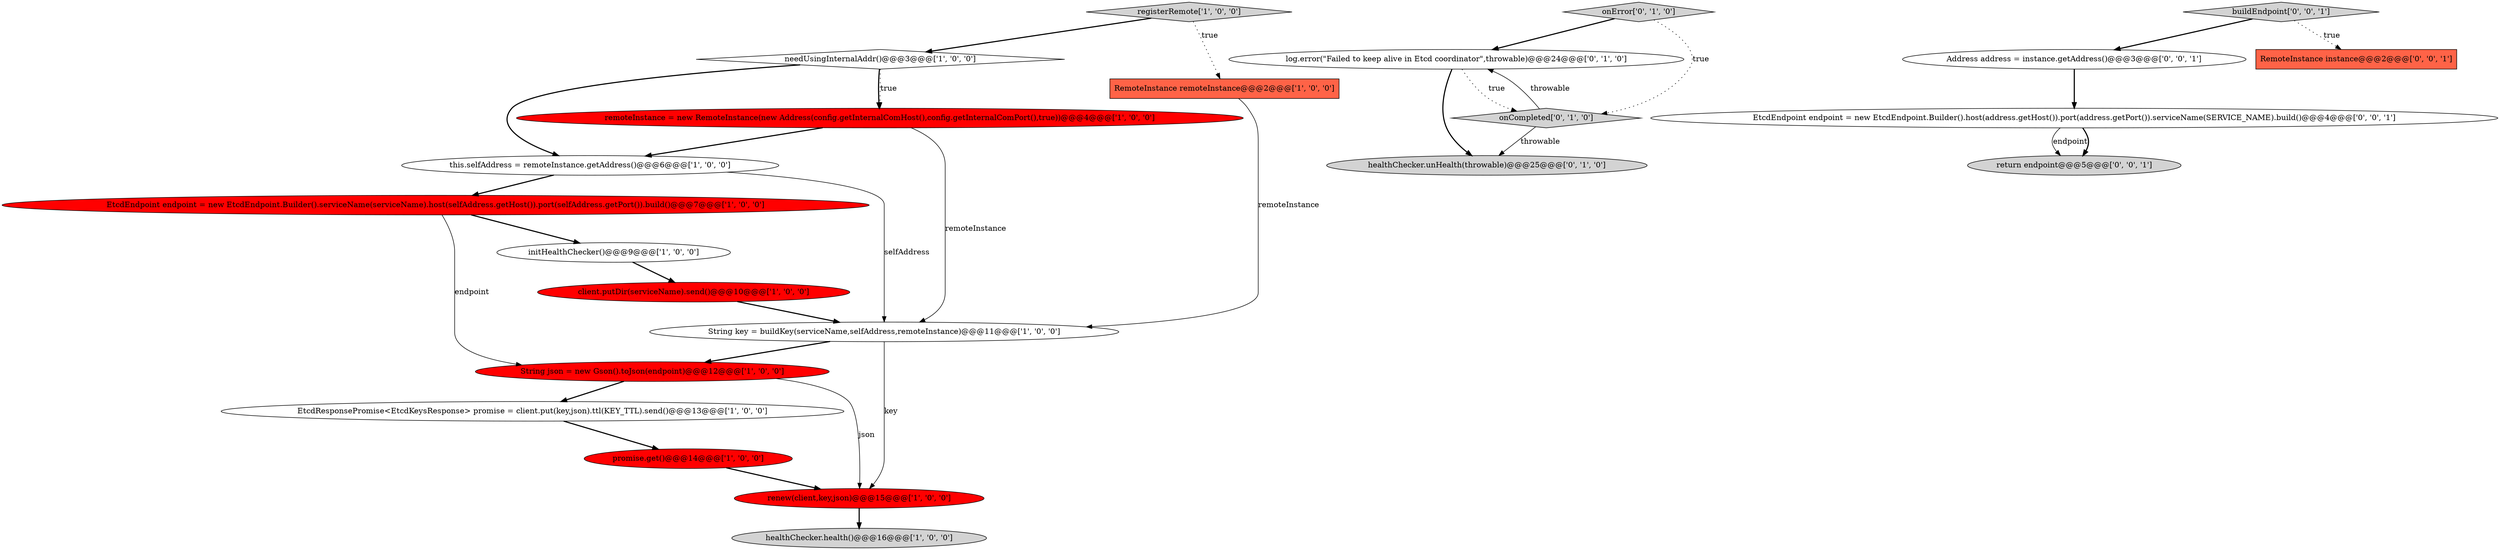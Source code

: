 digraph {
6 [style = filled, label = "renew(client,key,json)@@@15@@@['1', '0', '0']", fillcolor = red, shape = ellipse image = "AAA1AAABBB1BBB"];
4 [style = filled, label = "RemoteInstance remoteInstance@@@2@@@['1', '0', '0']", fillcolor = tomato, shape = box image = "AAA0AAABBB1BBB"];
15 [style = filled, label = "log.error(\"Failed to keep alive in Etcd coordinator\",throwable)@@@24@@@['0', '1', '0']", fillcolor = white, shape = ellipse image = "AAA0AAABBB2BBB"];
22 [style = filled, label = "EtcdEndpoint endpoint = new EtcdEndpoint.Builder().host(address.getHost()).port(address.getPort()).serviceName(SERVICE_NAME).build()@@@4@@@['0', '0', '1']", fillcolor = white, shape = ellipse image = "AAA0AAABBB3BBB"];
13 [style = filled, label = "client.putDir(serviceName).send()@@@10@@@['1', '0', '0']", fillcolor = red, shape = ellipse image = "AAA1AAABBB1BBB"];
16 [style = filled, label = "healthChecker.unHealth(throwable)@@@25@@@['0', '1', '0']", fillcolor = lightgray, shape = ellipse image = "AAA0AAABBB2BBB"];
10 [style = filled, label = "initHealthChecker()@@@9@@@['1', '0', '0']", fillcolor = white, shape = ellipse image = "AAA0AAABBB1BBB"];
9 [style = filled, label = "healthChecker.health()@@@16@@@['1', '0', '0']", fillcolor = lightgray, shape = ellipse image = "AAA0AAABBB1BBB"];
0 [style = filled, label = "promise.get()@@@14@@@['1', '0', '0']", fillcolor = red, shape = ellipse image = "AAA1AAABBB1BBB"];
17 [style = filled, label = "onError['0', '1', '0']", fillcolor = lightgray, shape = diamond image = "AAA0AAABBB2BBB"];
18 [style = filled, label = "return endpoint@@@5@@@['0', '0', '1']", fillcolor = lightgray, shape = ellipse image = "AAA0AAABBB3BBB"];
19 [style = filled, label = "buildEndpoint['0', '0', '1']", fillcolor = lightgray, shape = diamond image = "AAA0AAABBB3BBB"];
12 [style = filled, label = "this.selfAddress = remoteInstance.getAddress()@@@6@@@['1', '0', '0']", fillcolor = white, shape = ellipse image = "AAA0AAABBB1BBB"];
3 [style = filled, label = "registerRemote['1', '0', '0']", fillcolor = lightgray, shape = diamond image = "AAA0AAABBB1BBB"];
20 [style = filled, label = "Address address = instance.getAddress()@@@3@@@['0', '0', '1']", fillcolor = white, shape = ellipse image = "AAA0AAABBB3BBB"];
21 [style = filled, label = "RemoteInstance instance@@@2@@@['0', '0', '1']", fillcolor = tomato, shape = box image = "AAA0AAABBB3BBB"];
14 [style = filled, label = "onCompleted['0', '1', '0']", fillcolor = lightgray, shape = diamond image = "AAA0AAABBB2BBB"];
5 [style = filled, label = "needUsingInternalAddr()@@@3@@@['1', '0', '0']", fillcolor = white, shape = diamond image = "AAA0AAABBB1BBB"];
7 [style = filled, label = "String json = new Gson().toJson(endpoint)@@@12@@@['1', '0', '0']", fillcolor = red, shape = ellipse image = "AAA1AAABBB1BBB"];
11 [style = filled, label = "String key = buildKey(serviceName,selfAddress,remoteInstance)@@@11@@@['1', '0', '0']", fillcolor = white, shape = ellipse image = "AAA0AAABBB1BBB"];
2 [style = filled, label = "EtcdEndpoint endpoint = new EtcdEndpoint.Builder().serviceName(serviceName).host(selfAddress.getHost()).port(selfAddress.getPort()).build()@@@7@@@['1', '0', '0']", fillcolor = red, shape = ellipse image = "AAA1AAABBB1BBB"];
1 [style = filled, label = "EtcdResponsePromise<EtcdKeysResponse> promise = client.put(key,json).ttl(KEY_TTL).send()@@@13@@@['1', '0', '0']", fillcolor = white, shape = ellipse image = "AAA0AAABBB1BBB"];
8 [style = filled, label = "remoteInstance = new RemoteInstance(new Address(config.getInternalComHost(),config.getInternalComPort(),true))@@@4@@@['1', '0', '0']", fillcolor = red, shape = ellipse image = "AAA1AAABBB1BBB"];
5->8 [style = bold, label=""];
7->1 [style = bold, label=""];
11->6 [style = solid, label="key"];
0->6 [style = bold, label=""];
8->11 [style = solid, label="remoteInstance"];
19->20 [style = bold, label=""];
14->16 [style = solid, label="throwable"];
14->15 [style = solid, label="throwable"];
3->4 [style = dotted, label="true"];
17->14 [style = dotted, label="true"];
22->18 [style = solid, label="endpoint"];
12->11 [style = solid, label="selfAddress"];
2->7 [style = solid, label="endpoint"];
19->21 [style = dotted, label="true"];
1->0 [style = bold, label=""];
4->11 [style = solid, label="remoteInstance"];
15->14 [style = dotted, label="true"];
2->10 [style = bold, label=""];
15->16 [style = bold, label=""];
13->11 [style = bold, label=""];
20->22 [style = bold, label=""];
12->2 [style = bold, label=""];
3->5 [style = bold, label=""];
7->6 [style = solid, label="json"];
22->18 [style = bold, label=""];
10->13 [style = bold, label=""];
5->12 [style = bold, label=""];
17->15 [style = bold, label=""];
5->8 [style = dotted, label="true"];
6->9 [style = bold, label=""];
8->12 [style = bold, label=""];
11->7 [style = bold, label=""];
}
